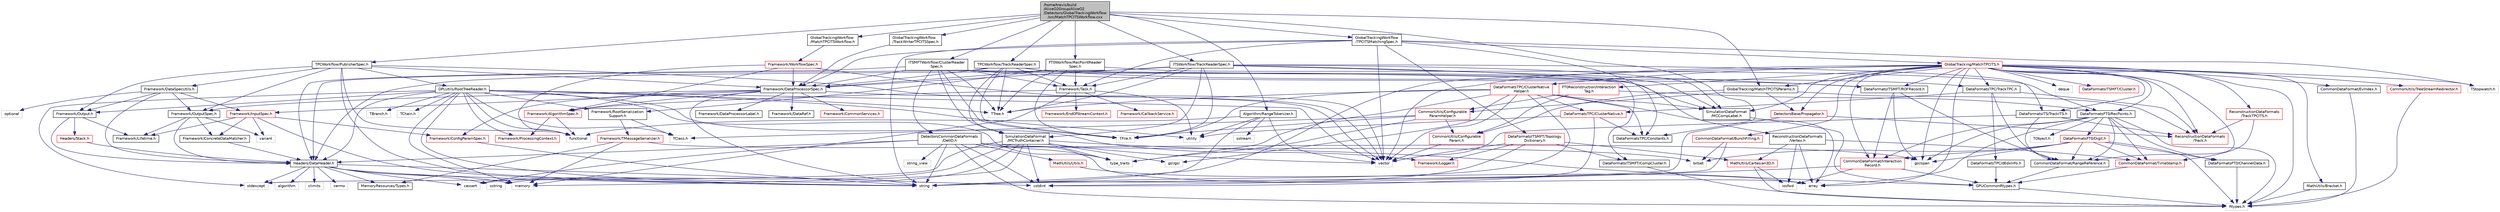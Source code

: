 digraph "/home/travis/build/AliceO2Group/AliceO2/Detectors/GlobalTrackingWorkflow/src/MatchTPCITSWorkflow.cxx"
{
 // INTERACTIVE_SVG=YES
  bgcolor="transparent";
  edge [fontname="Helvetica",fontsize="10",labelfontname="Helvetica",labelfontsize="10"];
  node [fontname="Helvetica",fontsize="10",shape=record];
  Node0 [label="/home/travis/build\l/AliceO2Group/AliceO2\l/Detectors/GlobalTrackingWorkflow\l/src/MatchTPCITSWorkflow.cxx",height=0.2,width=0.4,color="black", fillcolor="grey75", style="filled", fontcolor="black"];
  Node0 -> Node1 [color="midnightblue",fontsize="10",style="solid",fontname="Helvetica"];
  Node1 [label="ITSMFTWorkflow/ClusterReader\lSpec.h",height=0.2,width=0.4,color="black",URL="$de/dea/ITSMFT_2common_2workflow_2include_2ITSMFTWorkflow_2ClusterReaderSpec_8h.html"];
  Node1 -> Node2 [color="midnightblue",fontsize="10",style="solid",fontname="Helvetica"];
  Node2 [label="TFile.h",height=0.2,width=0.4,color="grey75"];
  Node1 -> Node3 [color="midnightblue",fontsize="10",style="solid",fontname="Helvetica"];
  Node3 [label="TTree.h",height=0.2,width=0.4,color="grey75"];
  Node1 -> Node4 [color="midnightblue",fontsize="10",style="solid",fontname="Helvetica"];
  Node4 [label="Framework/DataProcessorSpec.h",height=0.2,width=0.4,color="black",URL="$d0/df4/DataProcessorSpec_8h.html"];
  Node4 -> Node5 [color="midnightblue",fontsize="10",style="solid",fontname="Helvetica"];
  Node5 [label="Framework/AlgorithmSpec.h",height=0.2,width=0.4,color="red",URL="$d0/d14/AlgorithmSpec_8h.html"];
  Node5 -> Node6 [color="midnightblue",fontsize="10",style="solid",fontname="Helvetica"];
  Node6 [label="Framework/ProcessingContext.h",height=0.2,width=0.4,color="red",URL="$de/d6a/ProcessingContext_8h.html"];
  Node5 -> Node90 [color="midnightblue",fontsize="10",style="solid",fontname="Helvetica"];
  Node90 [label="functional",height=0.2,width=0.4,color="grey75"];
  Node4 -> Node78 [color="midnightblue",fontsize="10",style="solid",fontname="Helvetica"];
  Node78 [label="Framework/ConfigParamSpec.h",height=0.2,width=0.4,color="red",URL="$d0/d1c/ConfigParamSpec_8h.html"];
  Node78 -> Node54 [color="midnightblue",fontsize="10",style="solid",fontname="Helvetica"];
  Node54 [label="string",height=0.2,width=0.4,color="grey75"];
  Node4 -> Node123 [color="midnightblue",fontsize="10",style="solid",fontname="Helvetica"];
  Node123 [label="Framework/DataProcessorLabel.h",height=0.2,width=0.4,color="black",URL="$d1/df2/DataProcessorLabel_8h.html"];
  Node4 -> Node8 [color="midnightblue",fontsize="10",style="solid",fontname="Helvetica"];
  Node8 [label="Framework/DataRef.h",height=0.2,width=0.4,color="black",URL="$d5/dfb/DataRef_8h.html"];
  Node4 -> Node60 [color="midnightblue",fontsize="10",style="solid",fontname="Helvetica"];
  Node60 [label="Framework/InputSpec.h",height=0.2,width=0.4,color="red",URL="$d5/d3f/InputSpec_8h.html"];
  Node60 -> Node57 [color="midnightblue",fontsize="10",style="solid",fontname="Helvetica"];
  Node57 [label="Framework/Lifetime.h",height=0.2,width=0.4,color="black",URL="$dc/dca/Lifetime_8h.html"];
  Node60 -> Node58 [color="midnightblue",fontsize="10",style="solid",fontname="Helvetica"];
  Node58 [label="Framework/ConcreteDataMatcher.h",height=0.2,width=0.4,color="black",URL="$d0/d1b/ConcreteDataMatcher_8h.html"];
  Node58 -> Node48 [color="midnightblue",fontsize="10",style="solid",fontname="Helvetica"];
  Node48 [label="Headers/DataHeader.h",height=0.2,width=0.4,color="black",URL="$dc/dcd/DataHeader_8h.html"];
  Node48 -> Node49 [color="midnightblue",fontsize="10",style="solid",fontname="Helvetica"];
  Node49 [label="cstdint",height=0.2,width=0.4,color="grey75"];
  Node48 -> Node20 [color="midnightblue",fontsize="10",style="solid",fontname="Helvetica"];
  Node20 [label="memory",height=0.2,width=0.4,color="grey75"];
  Node48 -> Node50 [color="midnightblue",fontsize="10",style="solid",fontname="Helvetica"];
  Node50 [label="cassert",height=0.2,width=0.4,color="grey75"];
  Node48 -> Node51 [color="midnightblue",fontsize="10",style="solid",fontname="Helvetica"];
  Node51 [label="cstring",height=0.2,width=0.4,color="grey75"];
  Node48 -> Node52 [color="midnightblue",fontsize="10",style="solid",fontname="Helvetica"];
  Node52 [label="algorithm",height=0.2,width=0.4,color="grey75"];
  Node48 -> Node53 [color="midnightblue",fontsize="10",style="solid",fontname="Helvetica"];
  Node53 [label="stdexcept",height=0.2,width=0.4,color="grey75"];
  Node48 -> Node54 [color="midnightblue",fontsize="10",style="solid",fontname="Helvetica"];
  Node48 -> Node55 [color="midnightblue",fontsize="10",style="solid",fontname="Helvetica"];
  Node55 [label="climits",height=0.2,width=0.4,color="grey75"];
  Node48 -> Node22 [color="midnightblue",fontsize="10",style="solid",fontname="Helvetica"];
  Node22 [label="MemoryResources/Types.h",height=0.2,width=0.4,color="black",URL="$d7/df8/Types_8h.html"];
  Node48 -> Node56 [color="midnightblue",fontsize="10",style="solid",fontname="Helvetica"];
  Node56 [label="cerrno",height=0.2,width=0.4,color="grey75"];
  Node60 -> Node78 [color="midnightblue",fontsize="10",style="solid",fontname="Helvetica"];
  Node60 -> Node54 [color="midnightblue",fontsize="10",style="solid",fontname="Helvetica"];
  Node60 -> Node59 [color="midnightblue",fontsize="10",style="solid",fontname="Helvetica"];
  Node59 [label="variant",height=0.2,width=0.4,color="grey75"];
  Node4 -> Node47 [color="midnightblue",fontsize="10",style="solid",fontname="Helvetica"];
  Node47 [label="Framework/OutputSpec.h",height=0.2,width=0.4,color="black",URL="$db/d2d/OutputSpec_8h.html"];
  Node47 -> Node48 [color="midnightblue",fontsize="10",style="solid",fontname="Helvetica"];
  Node47 -> Node57 [color="midnightblue",fontsize="10",style="solid",fontname="Helvetica"];
  Node47 -> Node58 [color="midnightblue",fontsize="10",style="solid",fontname="Helvetica"];
  Node47 -> Node59 [color="midnightblue",fontsize="10",style="solid",fontname="Helvetica"];
  Node4 -> Node124 [color="midnightblue",fontsize="10",style="solid",fontname="Helvetica"];
  Node124 [label="Framework/CommonServices.h",height=0.2,width=0.4,color="red",URL="$d8/d02/CommonServices_8h.html"];
  Node4 -> Node54 [color="midnightblue",fontsize="10",style="solid",fontname="Helvetica"];
  Node4 -> Node27 [color="midnightblue",fontsize="10",style="solid",fontname="Helvetica"];
  Node27 [label="vector",height=0.2,width=0.4,color="grey75"];
  Node1 -> Node125 [color="midnightblue",fontsize="10",style="solid",fontname="Helvetica"];
  Node125 [label="Framework/Task.h",height=0.2,width=0.4,color="black",URL="$df/d4f/Task_8h.html"];
  Node125 -> Node5 [color="midnightblue",fontsize="10",style="solid",fontname="Helvetica"];
  Node125 -> Node126 [color="midnightblue",fontsize="10",style="solid",fontname="Helvetica"];
  Node126 [label="Framework/CallbackService.h",height=0.2,width=0.4,color="red",URL="$d9/d7f/CallbackService_8h.html"];
  Node125 -> Node129 [color="midnightblue",fontsize="10",style="solid",fontname="Helvetica"];
  Node129 [label="Framework/EndOfStreamContext.h",height=0.2,width=0.4,color="red",URL="$d0/d77/EndOfStreamContext_8h.html"];
  Node125 -> Node33 [color="midnightblue",fontsize="10",style="solid",fontname="Helvetica"];
  Node33 [label="utility",height=0.2,width=0.4,color="grey75"];
  Node125 -> Node20 [color="midnightblue",fontsize="10",style="solid",fontname="Helvetica"];
  Node1 -> Node48 [color="midnightblue",fontsize="10",style="solid",fontname="Helvetica"];
  Node1 -> Node130 [color="midnightblue",fontsize="10",style="solid",fontname="Helvetica"];
  Node130 [label="DataFormatsITSMFT/CompCluster.h",height=0.2,width=0.4,color="black",URL="$df/de4/CompCluster_8h.html",tooltip="Definition of the ITSMFT compact cluster. "];
  Node130 -> Node131 [color="midnightblue",fontsize="10",style="solid",fontname="Helvetica"];
  Node131 [label="Rtypes.h",height=0.2,width=0.4,color="grey75"];
  Node1 -> Node132 [color="midnightblue",fontsize="10",style="solid",fontname="Helvetica"];
  Node132 [label="SimulationDataFormat\l/MCCompLabel.h",height=0.2,width=0.4,color="black",URL="$d7/dcd/MCCompLabel_8h.html"];
  Node132 -> Node133 [color="midnightblue",fontsize="10",style="solid",fontname="Helvetica"];
  Node133 [label="GPUCommonRtypes.h",height=0.2,width=0.4,color="black",URL="$d2/d45/GPUCommonRtypes_8h.html"];
  Node133 -> Node131 [color="midnightblue",fontsize="10",style="solid",fontname="Helvetica"];
  Node1 -> Node134 [color="midnightblue",fontsize="10",style="solid",fontname="Helvetica"];
  Node134 [label="SimulationDataFormat\l/MCTruthContainer.h",height=0.2,width=0.4,color="black",URL="$db/d14/MCTruthContainer_8h.html",tooltip="Definition of a container to keep Monte Carlo truth external to simulation objects. "];
  Node134 -> Node133 [color="midnightblue",fontsize="10",style="solid",fontname="Helvetica"];
  Node134 -> Node49 [color="midnightblue",fontsize="10",style="solid",fontname="Helvetica"];
  Node134 -> Node50 [color="midnightblue",fontsize="10",style="solid",fontname="Helvetica"];
  Node134 -> Node53 [color="midnightblue",fontsize="10",style="solid",fontname="Helvetica"];
  Node134 -> Node31 [color="midnightblue",fontsize="10",style="solid",fontname="Helvetica"];
  Node31 [label="gsl/gsl",height=0.2,width=0.4,color="grey75"];
  Node134 -> Node26 [color="midnightblue",fontsize="10",style="solid",fontname="Helvetica"];
  Node26 [label="type_traits",height=0.2,width=0.4,color="grey75"];
  Node134 -> Node51 [color="midnightblue",fontsize="10",style="solid",fontname="Helvetica"];
  Node134 -> Node20 [color="midnightblue",fontsize="10",style="solid",fontname="Helvetica"];
  Node134 -> Node27 [color="midnightblue",fontsize="10",style="solid",fontname="Helvetica"];
  Node1 -> Node135 [color="midnightblue",fontsize="10",style="solid",fontname="Helvetica"];
  Node135 [label="DataFormatsITSMFT/ROFRecord.h",height=0.2,width=0.4,color="black",URL="$d0/dc6/ITSMFT_2common_2include_2DataFormatsITSMFT_2ROFRecord_8h.html"];
  Node135 -> Node136 [color="midnightblue",fontsize="10",style="solid",fontname="Helvetica"];
  Node136 [label="CommonDataFormat/RangeReference.h",height=0.2,width=0.4,color="black",URL="$de/d64/RangeReference_8h.html",tooltip="Class to refer to the 1st entry and N elements of some group in the continuous container. "];
  Node136 -> Node133 [color="midnightblue",fontsize="10",style="solid",fontname="Helvetica"];
  Node135 -> Node137 [color="midnightblue",fontsize="10",style="solid",fontname="Helvetica"];
  Node137 [label="CommonDataFormat/Interaction\lRecord.h",height=0.2,width=0.4,color="red",URL="$d9/d80/InteractionRecord_8h.html"];
  Node137 -> Node133 [color="midnightblue",fontsize="10",style="solid",fontname="Helvetica"];
  Node137 -> Node76 [color="midnightblue",fontsize="10",style="solid",fontname="Helvetica"];
  Node76 [label="iosfwd",height=0.2,width=0.4,color="grey75"];
  Node137 -> Node49 [color="midnightblue",fontsize="10",style="solid",fontname="Helvetica"];
  Node135 -> Node19 [color="midnightblue",fontsize="10",style="solid",fontname="Helvetica"];
  Node19 [label="gsl/span",height=0.2,width=0.4,color="grey75"];
  Node1 -> Node140 [color="midnightblue",fontsize="10",style="solid",fontname="Helvetica"];
  Node140 [label="DetectorsCommonDataFormats\l/DetID.h",height=0.2,width=0.4,color="black",URL="$d6/d31/DetID_8h.html"];
  Node140 -> Node131 [color="midnightblue",fontsize="10",style="solid",fontname="Helvetica"];
  Node140 -> Node34 [color="midnightblue",fontsize="10",style="solid",fontname="Helvetica"];
  Node34 [label="array",height=0.2,width=0.4,color="grey75"];
  Node140 -> Node141 [color="midnightblue",fontsize="10",style="solid",fontname="Helvetica"];
  Node141 [label="bitset",height=0.2,width=0.4,color="grey75"];
  Node140 -> Node50 [color="midnightblue",fontsize="10",style="solid",fontname="Helvetica"];
  Node140 -> Node49 [color="midnightblue",fontsize="10",style="solid",fontname="Helvetica"];
  Node140 -> Node82 [color="midnightblue",fontsize="10",style="solid",fontname="Helvetica"];
  Node82 [label="string_view",height=0.2,width=0.4,color="grey75"];
  Node140 -> Node54 [color="midnightblue",fontsize="10",style="solid",fontname="Helvetica"];
  Node140 -> Node26 [color="midnightblue",fontsize="10",style="solid",fontname="Helvetica"];
  Node140 -> Node142 [color="midnightblue",fontsize="10",style="solid",fontname="Helvetica"];
  Node142 [label="MathUtils/Utils.h",height=0.2,width=0.4,color="red",URL="$d9/d52/Common_2MathUtils_2include_2MathUtils_2Utils_8h.html"];
  Node142 -> Node34 [color="midnightblue",fontsize="10",style="solid",fontname="Helvetica"];
  Node140 -> Node48 [color="midnightblue",fontsize="10",style="solid",fontname="Helvetica"];
  Node0 -> Node148 [color="midnightblue",fontsize="10",style="solid",fontname="Helvetica"];
  Node148 [label="ITSWorkflow/TrackReaderSpec.h",height=0.2,width=0.4,color="black",URL="$d2/d8c/ITSMFT_2ITS_2workflow_2include_2ITSWorkflow_2TrackReaderSpec_8h.html"];
  Node148 -> Node2 [color="midnightblue",fontsize="10",style="solid",fontname="Helvetica"];
  Node148 -> Node3 [color="midnightblue",fontsize="10",style="solid",fontname="Helvetica"];
  Node148 -> Node4 [color="midnightblue",fontsize="10",style="solid",fontname="Helvetica"];
  Node148 -> Node125 [color="midnightblue",fontsize="10",style="solid",fontname="Helvetica"];
  Node148 -> Node48 [color="midnightblue",fontsize="10",style="solid",fontname="Helvetica"];
  Node148 -> Node149 [color="midnightblue",fontsize="10",style="solid",fontname="Helvetica"];
  Node149 [label="DataFormatsITS/TrackITS.h",height=0.2,width=0.4,color="black",URL="$d1/d71/TrackITS_8h.html",tooltip="Definition of the ITS track. "];
  Node149 -> Node27 [color="midnightblue",fontsize="10",style="solid",fontname="Helvetica"];
  Node149 -> Node150 [color="midnightblue",fontsize="10",style="solid",fontname="Helvetica"];
  Node150 [label="ReconstructionDataFormats\l/Track.h",height=0.2,width=0.4,color="red",URL="$d7/d8b/DataFormats_2Reconstruction_2include_2ReconstructionDataFormats_2Track_8h.html"];
  Node149 -> Node136 [color="midnightblue",fontsize="10",style="solid",fontname="Helvetica"];
  Node148 -> Node132 [color="midnightblue",fontsize="10",style="solid",fontname="Helvetica"];
  Node148 -> Node134 [color="midnightblue",fontsize="10",style="solid",fontname="Helvetica"];
  Node148 -> Node135 [color="midnightblue",fontsize="10",style="solid",fontname="Helvetica"];
  Node148 -> Node176 [color="midnightblue",fontsize="10",style="solid",fontname="Helvetica"];
  Node176 [label="ReconstructionDataFormats\l/Vertex.h",height=0.2,width=0.4,color="black",URL="$d3/d6f/DataFormats_2Reconstruction_2include_2ReconstructionDataFormats_2Vertex_8h.html"];
  Node176 -> Node160 [color="midnightblue",fontsize="10",style="solid",fontname="Helvetica"];
  Node160 [label="MathUtils/Cartesian3D.h",height=0.2,width=0.4,color="red",URL="$dd/d76/Cartesian3D_8h.html"];
  Node160 -> Node131 [color="midnightblue",fontsize="10",style="solid",fontname="Helvetica"];
  Node160 -> Node76 [color="midnightblue",fontsize="10",style="solid",fontname="Helvetica"];
  Node176 -> Node177 [color="midnightblue",fontsize="10",style="solid",fontname="Helvetica"];
  Node177 [label="CommonDataFormat/TimeStamp.h",height=0.2,width=0.4,color="red",URL="$df/d5d/common_2include_2CommonDataFormat_2TimeStamp_8h.html"];
  Node177 -> Node133 [color="midnightblue",fontsize="10",style="solid",fontname="Helvetica"];
  Node176 -> Node34 [color="midnightblue",fontsize="10",style="solid",fontname="Helvetica"];
  Node176 -> Node76 [color="midnightblue",fontsize="10",style="solid",fontname="Helvetica"];
  Node0 -> Node178 [color="midnightblue",fontsize="10",style="solid",fontname="Helvetica"];
  Node178 [label="TPCWorkflow/TrackReaderSpec.h",height=0.2,width=0.4,color="black",URL="$d5/daf/TPC_2workflow_2include_2TPCWorkflow_2TrackReaderSpec_8h.html"];
  Node178 -> Node2 [color="midnightblue",fontsize="10",style="solid",fontname="Helvetica"];
  Node178 -> Node3 [color="midnightblue",fontsize="10",style="solid",fontname="Helvetica"];
  Node178 -> Node4 [color="midnightblue",fontsize="10",style="solid",fontname="Helvetica"];
  Node178 -> Node125 [color="midnightblue",fontsize="10",style="solid",fontname="Helvetica"];
  Node178 -> Node48 [color="midnightblue",fontsize="10",style="solid",fontname="Helvetica"];
  Node178 -> Node179 [color="midnightblue",fontsize="10",style="solid",fontname="Helvetica"];
  Node179 [label="DataFormatsTPC/TrackTPC.h",height=0.2,width=0.4,color="black",URL="$d5/dc9/TrackTPC_8h.html"];
  Node179 -> Node150 [color="midnightblue",fontsize="10",style="solid",fontname="Helvetica"];
  Node179 -> Node136 [color="midnightblue",fontsize="10",style="solid",fontname="Helvetica"];
  Node179 -> Node180 [color="midnightblue",fontsize="10",style="solid",fontname="Helvetica"];
  Node180 [label="DataFormatsTPC/ClusterNative.h",height=0.2,width=0.4,color="red",URL="$de/dcd/ClusterNative_8h.html",tooltip="Class of a TPC cluster in TPC-native coordinates (row, time) "];
  Node180 -> Node49 [color="midnightblue",fontsize="10",style="solid",fontname="Helvetica"];
  Node180 -> Node33 [color="midnightblue",fontsize="10",style="solid",fontname="Helvetica"];
  Node180 -> Node181 [color="midnightblue",fontsize="10",style="solid",fontname="Helvetica"];
  Node181 [label="DataFormatsTPC/Constants.h",height=0.2,width=0.4,color="black",URL="$d0/dda/DataFormats_2Detectors_2TPC_2include_2DataFormatsTPC_2Constants_8h.html"];
  Node179 -> Node182 [color="midnightblue",fontsize="10",style="solid",fontname="Helvetica"];
  Node182 [label="DataFormatsTPC/dEdxInfo.h",height=0.2,width=0.4,color="black",URL="$d5/da8/dEdxInfo_8h.html"];
  Node182 -> Node133 [color="midnightblue",fontsize="10",style="solid",fontname="Helvetica"];
  Node178 -> Node132 [color="midnightblue",fontsize="10",style="solid",fontname="Helvetica"];
  Node178 -> Node134 [color="midnightblue",fontsize="10",style="solid",fontname="Helvetica"];
  Node0 -> Node183 [color="midnightblue",fontsize="10",style="solid",fontname="Helvetica"];
  Node183 [label="TPCWorkflow/PublisherSpec.h",height=0.2,width=0.4,color="black",URL="$d9/d4e/TPC_2workflow_2include_2TPCWorkflow_2PublisherSpec_8h.html"];
  Node183 -> Node4 [color="midnightblue",fontsize="10",style="solid",fontname="Helvetica"];
  Node183 -> Node47 [color="midnightblue",fontsize="10",style="solid",fontname="Helvetica"];
  Node183 -> Node46 [color="midnightblue",fontsize="10",style="solid",fontname="Helvetica"];
  Node46 [label="Framework/DataSpecUtils.h",height=0.2,width=0.4,color="black",URL="$d6/d68/DataSpecUtils_8h.html"];
  Node46 -> Node47 [color="midnightblue",fontsize="10",style="solid",fontname="Helvetica"];
  Node46 -> Node60 [color="midnightblue",fontsize="10",style="solid",fontname="Helvetica"];
  Node46 -> Node48 [color="midnightblue",fontsize="10",style="solid",fontname="Helvetica"];
  Node46 -> Node84 [color="midnightblue",fontsize="10",style="solid",fontname="Helvetica"];
  Node84 [label="Framework/Output.h",height=0.2,width=0.4,color="black",URL="$d3/ddf/Output_8h.html"];
  Node84 -> Node48 [color="midnightblue",fontsize="10",style="solid",fontname="Helvetica"];
  Node84 -> Node57 [color="midnightblue",fontsize="10",style="solid",fontname="Helvetica"];
  Node84 -> Node65 [color="midnightblue",fontsize="10",style="solid",fontname="Helvetica"];
  Node65 [label="Headers/Stack.h",height=0.2,width=0.4,color="red",URL="$d4/d00/Headers_2include_2Headers_2Stack_8h.html"];
  Node65 -> Node48 [color="midnightblue",fontsize="10",style="solid",fontname="Helvetica"];
  Node46 -> Node85 [color="midnightblue",fontsize="10",style="solid",fontname="Helvetica"];
  Node85 [label="optional",height=0.2,width=0.4,color="grey75"];
  Node183 -> Node84 [color="midnightblue",fontsize="10",style="solid",fontname="Helvetica"];
  Node183 -> Node184 [color="midnightblue",fontsize="10",style="solid",fontname="Helvetica"];
  Node184 [label="DPLUtils/RootTreeReader.h",height=0.2,width=0.4,color="black",URL="$df/db5/RootTreeReader_8h.html",tooltip="A generic reader for ROOT TTrees. "];
  Node184 -> Node10 [color="midnightblue",fontsize="10",style="solid",fontname="Helvetica"];
  Node10 [label="Framework/RootSerialization\lSupport.h",height=0.2,width=0.4,color="black",URL="$db/dff/RootSerializationSupport_8h.html"];
  Node10 -> Node11 [color="midnightblue",fontsize="10",style="solid",fontname="Helvetica"];
  Node11 [label="Framework/TMessageSerializer.h",height=0.2,width=0.4,color="red",URL="$d8/d3c/TMessageSerializer_8h.html"];
  Node11 -> Node19 [color="midnightblue",fontsize="10",style="solid",fontname="Helvetica"];
  Node11 -> Node20 [color="midnightblue",fontsize="10",style="solid",fontname="Helvetica"];
  Node11 -> Node22 [color="midnightblue",fontsize="10",style="solid",fontname="Helvetica"];
  Node10 -> Node23 [color="midnightblue",fontsize="10",style="solid",fontname="Helvetica"];
  Node23 [label="TClass.h",height=0.2,width=0.4,color="grey75"];
  Node184 -> Node84 [color="midnightblue",fontsize="10",style="solid",fontname="Helvetica"];
  Node184 -> Node6 [color="midnightblue",fontsize="10",style="solid",fontname="Helvetica"];
  Node184 -> Node185 [color="midnightblue",fontsize="10",style="solid",fontname="Helvetica"];
  Node185 [label="Framework/Logger.h",height=0.2,width=0.4,color="red",URL="$dd/da4/Logger_8h.html"];
  Node184 -> Node48 [color="midnightblue",fontsize="10",style="solid",fontname="Helvetica"];
  Node184 -> Node187 [color="midnightblue",fontsize="10",style="solid",fontname="Helvetica"];
  Node187 [label="TChain.h",height=0.2,width=0.4,color="grey75"];
  Node184 -> Node3 [color="midnightblue",fontsize="10",style="solid",fontname="Helvetica"];
  Node184 -> Node188 [color="midnightblue",fontsize="10",style="solid",fontname="Helvetica"];
  Node188 [label="TBranch.h",height=0.2,width=0.4,color="grey75"];
  Node184 -> Node23 [color="midnightblue",fontsize="10",style="solid",fontname="Helvetica"];
  Node184 -> Node27 [color="midnightblue",fontsize="10",style="solid",fontname="Helvetica"];
  Node184 -> Node54 [color="midnightblue",fontsize="10",style="solid",fontname="Helvetica"];
  Node184 -> Node53 [color="midnightblue",fontsize="10",style="solid",fontname="Helvetica"];
  Node184 -> Node26 [color="midnightblue",fontsize="10",style="solid",fontname="Helvetica"];
  Node184 -> Node20 [color="midnightblue",fontsize="10",style="solid",fontname="Helvetica"];
  Node184 -> Node90 [color="midnightblue",fontsize="10",style="solid",fontname="Helvetica"];
  Node184 -> Node33 [color="midnightblue",fontsize="10",style="solid",fontname="Helvetica"];
  Node183 -> Node27 [color="midnightblue",fontsize="10",style="solid",fontname="Helvetica"];
  Node183 -> Node54 [color="midnightblue",fontsize="10",style="solid",fontname="Helvetica"];
  Node183 -> Node90 [color="midnightblue",fontsize="10",style="solid",fontname="Helvetica"];
  Node0 -> Node189 [color="midnightblue",fontsize="10",style="solid",fontname="Helvetica"];
  Node189 [label="FT0Workflow/RecPointReader\lSpec.h",height=0.2,width=0.4,color="black",URL="$db/d8e/FT0_2workflow_2include_2FT0Workflow_2RecPointReaderSpec_8h.html"];
  Node189 -> Node2 [color="midnightblue",fontsize="10",style="solid",fontname="Helvetica"];
  Node189 -> Node3 [color="midnightblue",fontsize="10",style="solid",fontname="Helvetica"];
  Node189 -> Node10 [color="midnightblue",fontsize="10",style="solid",fontname="Helvetica"];
  Node189 -> Node4 [color="midnightblue",fontsize="10",style="solid",fontname="Helvetica"];
  Node189 -> Node125 [color="midnightblue",fontsize="10",style="solid",fontname="Helvetica"];
  Node189 -> Node190 [color="midnightblue",fontsize="10",style="solid",fontname="Helvetica"];
  Node190 [label="DataFormatsFT0/RecPoints.h",height=0.2,width=0.4,color="black",URL="$d4/d57/RecPoints_8h.html",tooltip="Definition of the FIT RecPoints class. "];
  Node190 -> Node137 [color="midnightblue",fontsize="10",style="solid",fontname="Helvetica"];
  Node190 -> Node177 [color="midnightblue",fontsize="10",style="solid",fontname="Helvetica"];
  Node190 -> Node191 [color="midnightblue",fontsize="10",style="solid",fontname="Helvetica"];
  Node191 [label="DataFormatsFT0/ChannelData.h",height=0.2,width=0.4,color="black",URL="$dc/d44/FIT_2FT0_2include_2DataFormatsFT0_2ChannelData_8h.html"];
  Node191 -> Node131 [color="midnightblue",fontsize="10",style="solid",fontname="Helvetica"];
  Node190 -> Node136 [color="midnightblue",fontsize="10",style="solid",fontname="Helvetica"];
  Node190 -> Node192 [color="midnightblue",fontsize="10",style="solid",fontname="Helvetica"];
  Node192 [label="DataFormatsFT0/Digit.h",height=0.2,width=0.4,color="red",URL="$d0/d0a/DataFormats_2Detectors_2FIT_2FT0_2include_2DataFormatsFT0_2Digit_8h.html"];
  Node192 -> Node137 [color="midnightblue",fontsize="10",style="solid",fontname="Helvetica"];
  Node192 -> Node136 [color="midnightblue",fontsize="10",style="solid",fontname="Helvetica"];
  Node192 -> Node177 [color="midnightblue",fontsize="10",style="solid",fontname="Helvetica"];
  Node192 -> Node191 [color="midnightblue",fontsize="10",style="solid",fontname="Helvetica"];
  Node192 -> Node131 [color="midnightblue",fontsize="10",style="solid",fontname="Helvetica"];
  Node192 -> Node19 [color="midnightblue",fontsize="10",style="solid",fontname="Helvetica"];
  Node192 -> Node141 [color="midnightblue",fontsize="10",style="solid",fontname="Helvetica"];
  Node190 -> Node34 [color="midnightblue",fontsize="10",style="solid",fontname="Helvetica"];
  Node190 -> Node131 [color="midnightblue",fontsize="10",style="solid",fontname="Helvetica"];
  Node190 -> Node154 [color="midnightblue",fontsize="10",style="solid",fontname="Helvetica"];
  Node154 [label="TObject.h",height=0.2,width=0.4,color="grey75"];
  Node190 -> Node19 [color="midnightblue",fontsize="10",style="solid",fontname="Helvetica"];
  Node0 -> Node193 [color="midnightblue",fontsize="10",style="solid",fontname="Helvetica"];
  Node193 [label="GlobalTrackingWorkflow\l/TPCITSMatchingSpec.h",height=0.2,width=0.4,color="black",URL="$da/d20/TPCITSMatchingSpec_8h.html"];
  Node193 -> Node194 [color="midnightblue",fontsize="10",style="solid",fontname="Helvetica"];
  Node194 [label="GlobalTracking/MatchTPCITS.h",height=0.2,width=0.4,color="red",URL="$d3/dac/MatchTPCITS_8h.html",tooltip="Class to perform TPC ITS matching. "];
  Node194 -> Node131 [color="midnightblue",fontsize="10",style="solid",fontname="Helvetica"];
  Node194 -> Node34 [color="midnightblue",fontsize="10",style="solid",fontname="Helvetica"];
  Node194 -> Node195 [color="midnightblue",fontsize="10",style="solid",fontname="Helvetica"];
  Node195 [label="deque",height=0.2,width=0.4,color="grey75"];
  Node194 -> Node27 [color="midnightblue",fontsize="10",style="solid",fontname="Helvetica"];
  Node194 -> Node54 [color="midnightblue",fontsize="10",style="solid",fontname="Helvetica"];
  Node194 -> Node19 [color="midnightblue",fontsize="10",style="solid",fontname="Helvetica"];
  Node194 -> Node196 [color="midnightblue",fontsize="10",style="solid",fontname="Helvetica"];
  Node196 [label="TStopwatch.h",height=0.2,width=0.4,color="grey75"];
  Node194 -> Node179 [color="midnightblue",fontsize="10",style="solid",fontname="Helvetica"];
  Node194 -> Node197 [color="midnightblue",fontsize="10",style="solid",fontname="Helvetica"];
  Node197 [label="DetectorsBase/Propagator.h",height=0.2,width=0.4,color="red",URL="$d2/df9/Propagator_8h.html"];
  Node197 -> Node54 [color="midnightblue",fontsize="10",style="solid",fontname="Helvetica"];
  Node197 -> Node150 [color="midnightblue",fontsize="10",style="solid",fontname="Helvetica"];
  Node194 -> Node150 [color="midnightblue",fontsize="10",style="solid",fontname="Helvetica"];
  Node194 -> Node205 [color="midnightblue",fontsize="10",style="solid",fontname="Helvetica"];
  Node205 [label="ReconstructionDataFormats\l/TrackTPCITS.h",height=0.2,width=0.4,color="red",URL="$d5/d1e/TrackTPCITS_8h.html",tooltip="Result of refitting TPC-ITS matched track. "];
  Node205 -> Node150 [color="midnightblue",fontsize="10",style="solid",fontname="Helvetica"];
  Node205 -> Node177 [color="midnightblue",fontsize="10",style="solid",fontname="Helvetica"];
  Node194 -> Node206 [color="midnightblue",fontsize="10",style="solid",fontname="Helvetica"];
  Node206 [label="MathUtils/Bracket.h",height=0.2,width=0.4,color="black",URL="$d4/d5d/Bracket_8h.html",tooltip="Class to represent an interval and some operations over it. "];
  Node206 -> Node131 [color="midnightblue",fontsize="10",style="solid",fontname="Helvetica"];
  Node194 -> Node207 [color="midnightblue",fontsize="10",style="solid",fontname="Helvetica"];
  Node207 [label="CommonDataFormat/EvIndex.h",height=0.2,width=0.4,color="black",URL="$d6/ddf/EvIndex_8h.html",tooltip="Class to store event ID and index in the event for objects like track, cluster... ..."];
  Node207 -> Node131 [color="midnightblue",fontsize="10",style="solid",fontname="Helvetica"];
  Node194 -> Node137 [color="midnightblue",fontsize="10",style="solid",fontname="Helvetica"];
  Node194 -> Node136 [color="midnightblue",fontsize="10",style="solid",fontname="Helvetica"];
  Node194 -> Node208 [color="midnightblue",fontsize="10",style="solid",fontname="Helvetica"];
  Node208 [label="CommonDataFormat/BunchFilling.h",height=0.2,width=0.4,color="red",URL="$d4/d5f/BunchFilling_8h.html"];
  Node208 -> Node141 [color="midnightblue",fontsize="10",style="solid",fontname="Helvetica"];
  Node208 -> Node54 [color="midnightblue",fontsize="10",style="solid",fontname="Helvetica"];
  Node194 -> Node132 [color="midnightblue",fontsize="10",style="solid",fontname="Helvetica"];
  Node194 -> Node209 [color="midnightblue",fontsize="10",style="solid",fontname="Helvetica"];
  Node209 [label="CommonUtils/TreeStreamRedirector.h",height=0.2,width=0.4,color="red",URL="$d1/d22/TreeStreamRedirector_8h.html"];
  Node209 -> Node131 [color="midnightblue",fontsize="10",style="solid",fontname="Helvetica"];
  Node194 -> Node213 [color="midnightblue",fontsize="10",style="solid",fontname="Helvetica"];
  Node213 [label="DataFormatsITSMFT/Cluster.h",height=0.2,width=0.4,color="red",URL="$d1/d62/DataFormats_2Detectors_2ITSMFT_2common_2include_2DataFormatsITSMFT_2Cluster_8h.html"];
  Node194 -> Node135 [color="midnightblue",fontsize="10",style="solid",fontname="Helvetica"];
  Node194 -> Node149 [color="midnightblue",fontsize="10",style="solid",fontname="Helvetica"];
  Node194 -> Node190 [color="midnightblue",fontsize="10",style="solid",fontname="Helvetica"];
  Node194 -> Node214 [color="midnightblue",fontsize="10",style="solid",fontname="Helvetica"];
  Node214 [label="FT0Reconstruction/Interaction\lTag.h",height=0.2,width=0.4,color="red",URL="$da/d63/InteractionTag_8h.html"];
  Node214 -> Node215 [color="midnightblue",fontsize="10",style="solid",fontname="Helvetica"];
  Node215 [label="CommonUtils/Configurable\lParam.h",height=0.2,width=0.4,color="red",URL="$db/d2c/ConfigurableParam_8h.html"];
  Node215 -> Node27 [color="midnightblue",fontsize="10",style="solid",fontname="Helvetica"];
  Node214 -> Node217 [color="midnightblue",fontsize="10",style="solid",fontname="Helvetica"];
  Node217 [label="CommonUtils/Configurable\lParamHelper.h",height=0.2,width=0.4,color="red",URL="$da/d6b/ConfigurableParamHelper_8h.html"];
  Node217 -> Node215 [color="midnightblue",fontsize="10",style="solid",fontname="Helvetica"];
  Node217 -> Node23 [color="midnightblue",fontsize="10",style="solid",fontname="Helvetica"];
  Node217 -> Node26 [color="midnightblue",fontsize="10",style="solid",fontname="Helvetica"];
  Node217 -> Node2 [color="midnightblue",fontsize="10",style="solid",fontname="Helvetica"];
  Node214 -> Node190 [color="midnightblue",fontsize="10",style="solid",fontname="Helvetica"];
  Node194 -> Node218 [color="midnightblue",fontsize="10",style="solid",fontname="Helvetica"];
  Node218 [label="DataFormatsTPC/ClusterNative\lHelper.h",height=0.2,width=0.4,color="red",URL="$d1/d2b/ClusterNativeHelper_8h.html",tooltip="Helper class to read the binary format of TPC ClusterNative. "];
  Node218 -> Node180 [color="midnightblue",fontsize="10",style="solid",fontname="Helvetica"];
  Node218 -> Node181 [color="midnightblue",fontsize="10",style="solid",fontname="Helvetica"];
  Node218 -> Node132 [color="midnightblue",fontsize="10",style="solid",fontname="Helvetica"];
  Node218 -> Node31 [color="midnightblue",fontsize="10",style="solid",fontname="Helvetica"];
  Node218 -> Node2 [color="midnightblue",fontsize="10",style="solid",fontname="Helvetica"];
  Node218 -> Node3 [color="midnightblue",fontsize="10",style="solid",fontname="Helvetica"];
  Node218 -> Node34 [color="midnightblue",fontsize="10",style="solid",fontname="Helvetica"];
  Node218 -> Node27 [color="midnightblue",fontsize="10",style="solid",fontname="Helvetica"];
  Node218 -> Node54 [color="midnightblue",fontsize="10",style="solid",fontname="Helvetica"];
  Node218 -> Node26 [color="midnightblue",fontsize="10",style="solid",fontname="Helvetica"];
  Node194 -> Node231 [color="midnightblue",fontsize="10",style="solid",fontname="Helvetica"];
  Node231 [label="GlobalTracking/MatchTPCITSParams.h",height=0.2,width=0.4,color="black",URL="$db/d9a/MatchTPCITSParams_8h.html",tooltip="Configurable params for TPC ITS matching. "];
  Node231 -> Node215 [color="midnightblue",fontsize="10",style="solid",fontname="Helvetica"];
  Node231 -> Node217 [color="midnightblue",fontsize="10",style="solid",fontname="Helvetica"];
  Node231 -> Node150 [color="midnightblue",fontsize="10",style="solid",fontname="Helvetica"];
  Node231 -> Node197 [color="midnightblue",fontsize="10",style="solid",fontname="Helvetica"];
  Node193 -> Node232 [color="midnightblue",fontsize="10",style="solid",fontname="Helvetica"];
  Node232 [label="DataFormatsITSMFT/Topology\lDictionary.h",height=0.2,width=0.4,color="red",URL="$d1/d08/TopologyDictionary_8h.html",tooltip="Definition of the ClusterTopology class. "];
  Node232 -> Node185 [color="midnightblue",fontsize="10",style="solid",fontname="Helvetica"];
  Node232 -> Node54 [color="midnightblue",fontsize="10",style="solid",fontname="Helvetica"];
  Node232 -> Node27 [color="midnightblue",fontsize="10",style="solid",fontname="Helvetica"];
  Node232 -> Node160 [color="midnightblue",fontsize="10",style="solid",fontname="Helvetica"];
  Node232 -> Node130 [color="midnightblue",fontsize="10",style="solid",fontname="Helvetica"];
  Node193 -> Node181 [color="midnightblue",fontsize="10",style="solid",fontname="Helvetica"];
  Node193 -> Node4 [color="midnightblue",fontsize="10",style="solid",fontname="Helvetica"];
  Node193 -> Node125 [color="midnightblue",fontsize="10",style="solid",fontname="Helvetica"];
  Node193 -> Node54 [color="midnightblue",fontsize="10",style="solid",fontname="Helvetica"];
  Node193 -> Node27 [color="midnightblue",fontsize="10",style="solid",fontname="Helvetica"];
  Node193 -> Node196 [color="midnightblue",fontsize="10",style="solid",fontname="Helvetica"];
  Node0 -> Node236 [color="midnightblue",fontsize="10",style="solid",fontname="Helvetica"];
  Node236 [label="GlobalTrackingWorkflow\l/MatchTPCITSWorkflow.h",height=0.2,width=0.4,color="black",URL="$d3/d29/MatchTPCITSWorkflow_8h.html"];
  Node236 -> Node237 [color="midnightblue",fontsize="10",style="solid",fontname="Helvetica"];
  Node237 [label="Framework/WorkflowSpec.h",height=0.2,width=0.4,color="red",URL="$df/da1/WorkflowSpec_8h.html"];
  Node237 -> Node4 [color="midnightblue",fontsize="10",style="solid",fontname="Helvetica"];
  Node237 -> Node5 [color="midnightblue",fontsize="10",style="solid",fontname="Helvetica"];
  Node237 -> Node27 [color="midnightblue",fontsize="10",style="solid",fontname="Helvetica"];
  Node237 -> Node90 [color="midnightblue",fontsize="10",style="solid",fontname="Helvetica"];
  Node0 -> Node238 [color="midnightblue",fontsize="10",style="solid",fontname="Helvetica"];
  Node238 [label="GlobalTrackingWorkflow\l/TrackWriterTPCITSSpec.h",height=0.2,width=0.4,color="black",URL="$da/d9c/TrackWriterTPCITSSpec_8h.html"];
  Node238 -> Node4 [color="midnightblue",fontsize="10",style="solid",fontname="Helvetica"];
  Node0 -> Node239 [color="midnightblue",fontsize="10",style="solid",fontname="Helvetica"];
  Node239 [label="Algorithm/RangeTokenizer.h",height=0.2,width=0.4,color="black",URL="$db/dc5/RangeTokenizer_8h.html",tooltip="Helper function to tokenize sequences and ranges of integral numbers. "];
  Node239 -> Node27 [color="midnightblue",fontsize="10",style="solid",fontname="Helvetica"];
  Node239 -> Node54 [color="midnightblue",fontsize="10",style="solid",fontname="Helvetica"];
  Node239 -> Node240 [color="midnightblue",fontsize="10",style="solid",fontname="Helvetica"];
  Node240 [label="sstream",height=0.2,width=0.4,color="grey75"];
  Node239 -> Node33 [color="midnightblue",fontsize="10",style="solid",fontname="Helvetica"];
  Node239 -> Node90 [color="midnightblue",fontsize="10",style="solid",fontname="Helvetica"];
  Node0 -> Node181 [color="midnightblue",fontsize="10",style="solid",fontname="Helvetica"];
  Node0 -> Node231 [color="midnightblue",fontsize="10",style="solid",fontname="Helvetica"];
}
